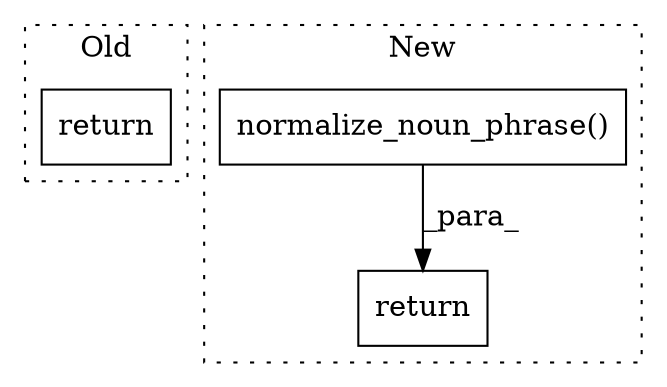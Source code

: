 digraph G {
subgraph cluster0 {
1 [label="return" a="93" s="8084" l="7" shape="box"];
label = "Old";
style="dotted";
}
subgraph cluster1 {
2 [label="normalize_noun_phrase()" a="75" s="9674,9735" l="46,1" shape="box"];
3 [label="return" a="93" s="9667" l="7" shape="box"];
label = "New";
style="dotted";
}
2 -> 3 [label="_para_"];
}